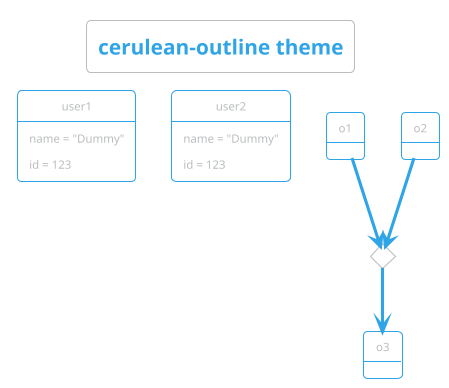 ' Do not edit
' Theme Gallery
' autogenerated by script
'
@startuml
!theme cerulean-outline
title cerulean-outline theme

object user1
user1 : name = "Dummy"
user1 : id = 123

object user2 {
  name = "Dummy"
  id = 123
}

object o1
object o2
diamond dia
object o3

o1  --> dia
o2  --> dia
dia --> o3
@enduml
